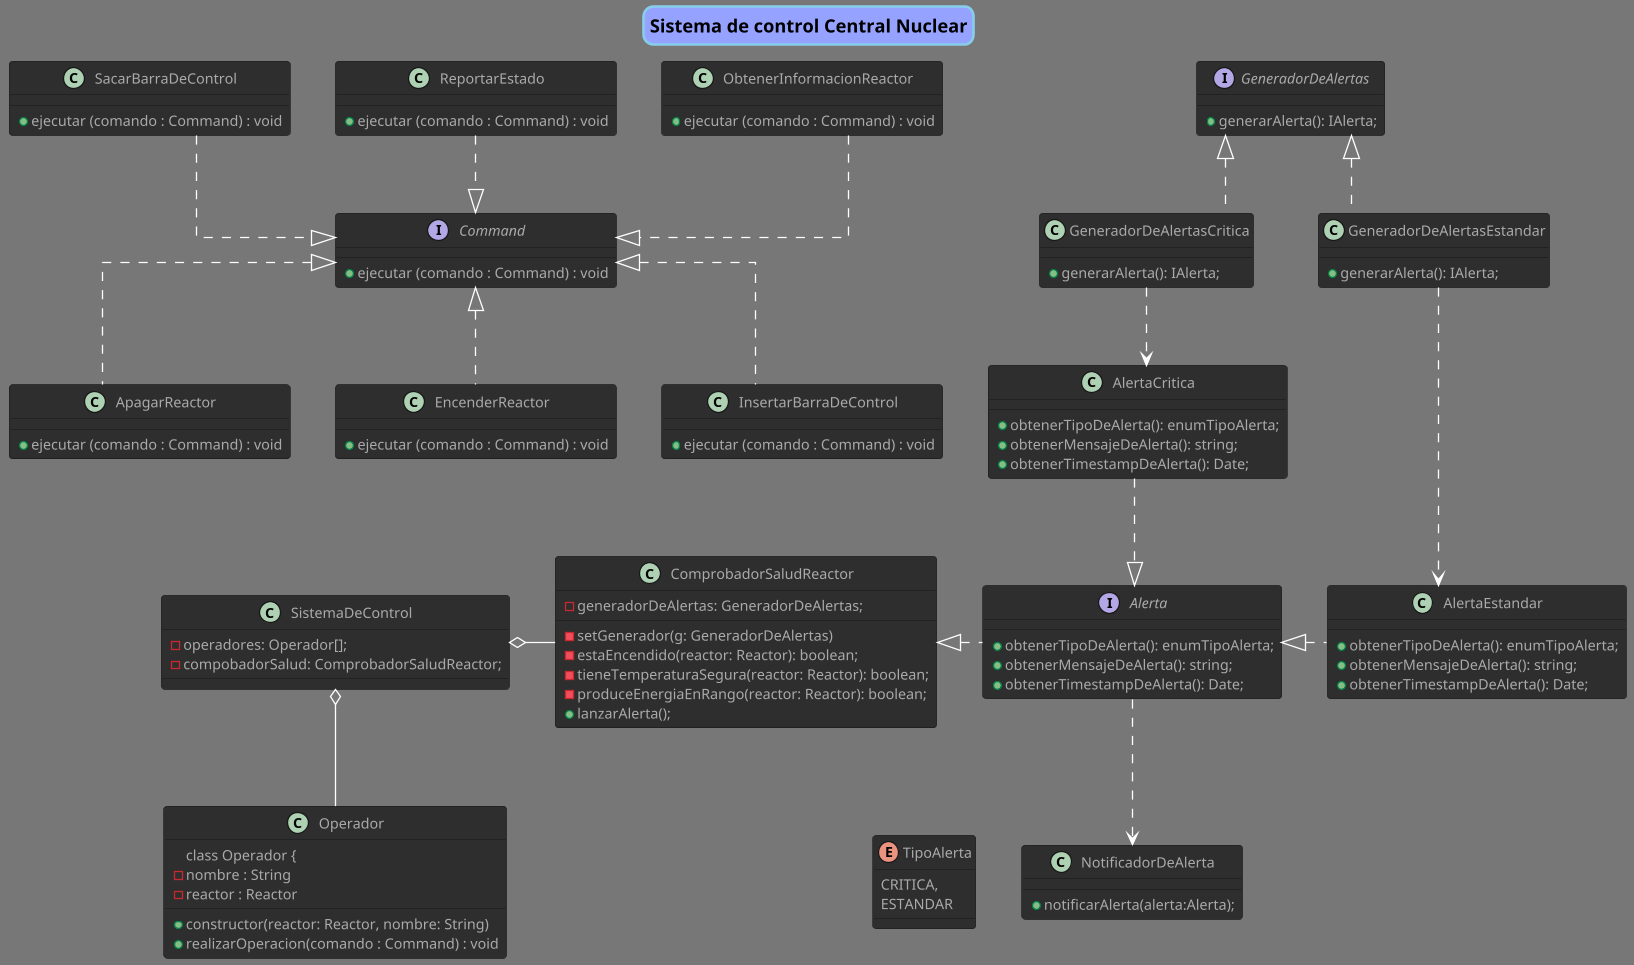 @startuml Tp

title "Sistema de control Central Nuclear"
!theme reddress-darkblue
scale 1.3
skinparam Linetype ortho

skinparam titleBorderRoundCorner 15
skinparam titleBorderThickness 2
skinparam titleBorderColor skyBlue
skinparam titleBackgroundColor #96a2ff

' Procesamiento de Datos
class ComprobadorSaludReactor {
    -generadorDeAlertas: GeneradorDeAlertas;
    -setGenerador(g: GeneradorDeAlertas)
    - estaEncendido(reactor: Reactor): boolean;
    - tieneTemperaturaSegura(reactor: Reactor): boolean;
    - produceEnergiaEnRango(reactor: Reactor): boolean;
    +lanzarAlerta();
}

class SistemaDeControl
{
    - operadores: Operador[];
    - compobadorSalud: ComprobadorSaludReactor;
}

' Operador
class Operador {
    class Operador {
    - nombre : String
    - reactor : Reactor
    + constructor(reactor: Reactor, nombre: String)
    + realizarOperacion(comando : Command) : void
}

interface Command{
    + ejecutar (comando : Command) : void
}

class ApagarReactor {
    + ejecutar (comando : Command) : void
}

class EncenderReactor {
    + ejecutar (comando : Command) : void
}

class InsertarBarraDeControl {
    + ejecutar (comando : Command) : void
}

class ObtenerInformacionReactor {
    + ejecutar (comando : Command) : void
}

class ReportarEstado {
    + ejecutar (comando : Command) : void
}

class SacarBarraDeControl {
    + ejecutar (comando : Command) : void
}






interface Alerta {
    + obtenerTipoDeAlerta(): enumTipoAlerta;
    + obtenerMensajeDeAlerta(): string;
    + obtenerTimestampDeAlerta(): Date;
}

class AlertaCritica{
    + obtenerTipoDeAlerta(): enumTipoAlerta;
    + obtenerMensajeDeAlerta(): string;
    + obtenerTimestampDeAlerta(): Date;

}

class AlertaEstandar{
    + obtenerTipoDeAlerta(): enumTipoAlerta;
    + obtenerMensajeDeAlerta(): string;
    + obtenerTimestampDeAlerta(): Date;
}

class NotificadorDeAlerta {
    + notificarAlerta(alerta:Alerta);
}

enum TipoAlerta {
    CRITICA,
    ESTANDAR
}

interface GeneradorDeAlertas
{
    + generarAlerta(): IAlerta;
}

class GeneradorDeAlertasEstandar
{
    + generarAlerta(): IAlerta;
}

class GeneradorDeAlertasCritica
{
    + generarAlerta(): IAlerta;
}



' Relaciones
SistemaDeControl o-d- Operador
SistemaDeControl o-r- ComprobadorSaludReactor
ComprobadorSaludReactor <|.r. Alerta
Alerta <|.r. AlertaEstandar
Alerta <|.u. AlertaCritica
GeneradorDeAlertas <|.. GeneradorDeAlertasEstandar
GeneradorDeAlertas <|.. GeneradorDeAlertasCritica
NotificadorDeAlerta <.u. Alerta
TipoAlerta -[hidden]r- NotificadorDeAlerta
AlertaCritica <.u. GeneradorDeAlertasCritica
AlertaEstandar <.u.. GeneradorDeAlertasEstandar
Command <|.. ApagarReactor
Command <|.. EncenderReactor
Command <|.. InsertarBarraDeControl
Command <|.u. ObtenerInformacionReactor
Command <|.u. ReportarEstado
Command <|.u. SacarBarraDeControl


@enduml
